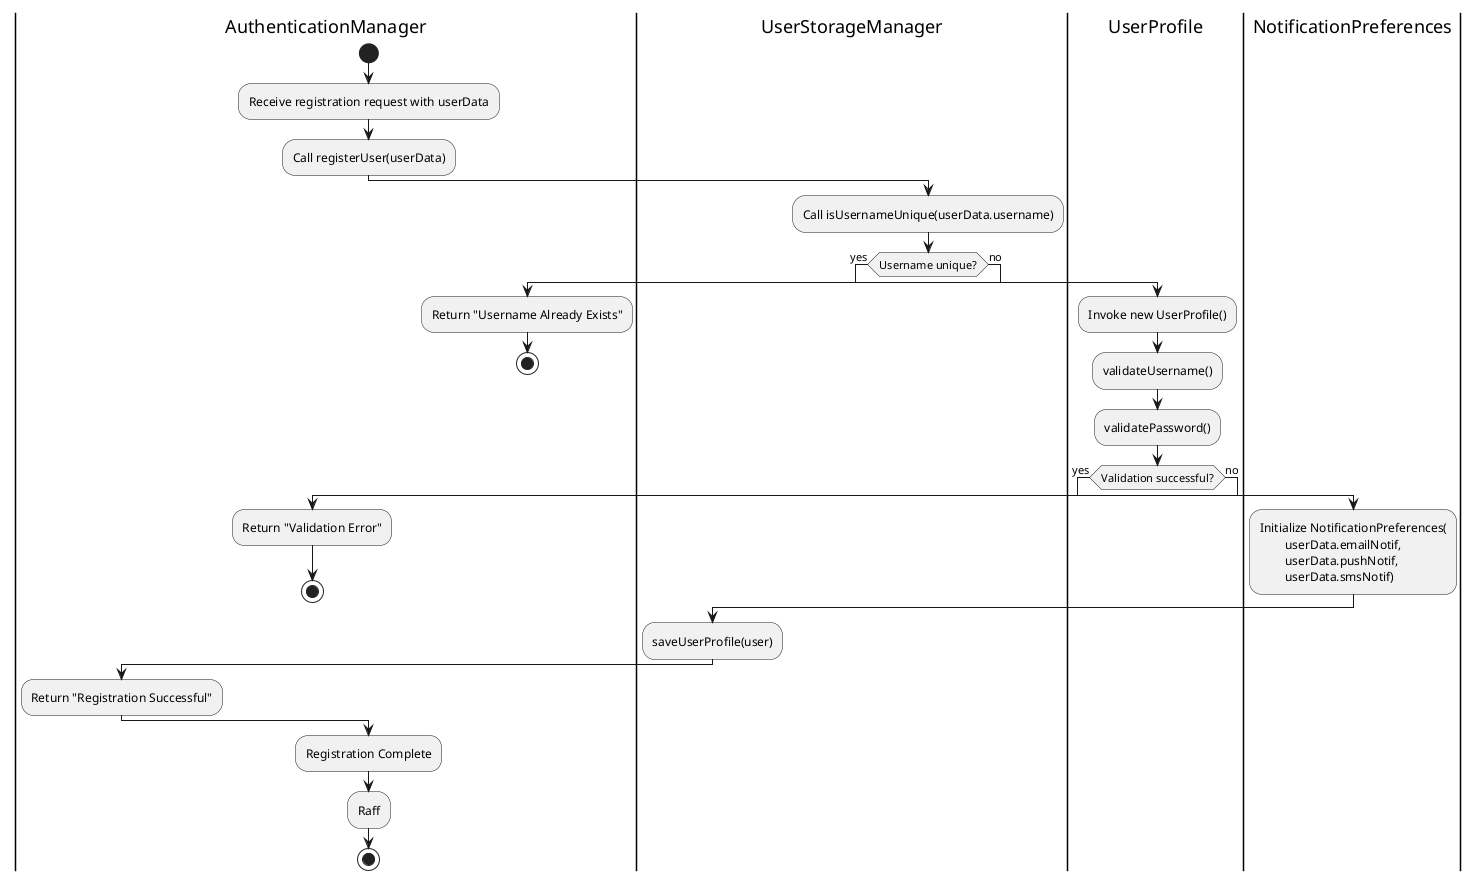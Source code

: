 @startuml
|AuthenticationManager|
start
:Receive registration request with userData;
:Call registerUser(userData);

|UserStorageManager|
:Call isUsernameUnique(userData.username);
if (Username unique?) then (yes)
  |UserProfile|
  :Invoke new UserProfile();
  :validateUsername();
  :validatePassword();
  if (Validation successful?) then (yes)
    |NotificationPreferences|
    :Initialize NotificationPreferences(
    \tuserData.emailNotif,
    \tuserData.pushNotif,
    \tuserData.smsNotif);
    |UserStorageManager|
    :saveUserProfile(user);
    |AuthenticationManager|
    :Return "Registration Successful";
  else (no)
    |AuthenticationManager|
    :Return "Validation Error";
    stop
  endif
else (no)
  |AuthenticationManager|
  :Return "Username Already Exists";
  stop
endif
:Registration Complete;
:Raff;
stop
@enduml